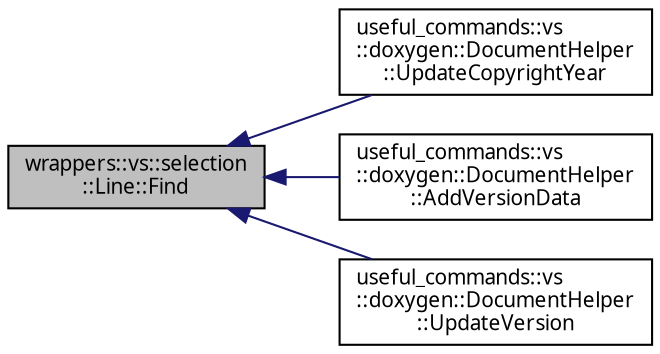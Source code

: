 digraph "wrappers::vs::selection::Line::Find"
{
 // INTERACTIVE_SVG=YES
  edge [fontname="Verdana",fontsize="10",labelfontname="Verdana",labelfontsize="10"];
  node [fontname="Verdana",fontsize="10",shape=record];
  rankdir="LR";
  Node1 [label="wrappers::vs::selection\l::Line::Find",height=0.2,width=0.4,color="black", fillcolor="grey75", style="filled", fontcolor="black"];
  Node1 -> Node2 [dir="back",color="midnightblue",fontsize="10",style="solid",fontname="Verdana"];
  Node2 [label="useful_commands::vs\l::doxygen::DocumentHelper\l::UpdateCopyrightYear",height=0.2,width=0.4,color="black", fillcolor="white", style="filled",URL="$classuseful__commands_1_1vs_1_1doxygen_1_1_document_helper.html#af819ea33c04761393ed44c212ba0ae33",tooltip="Функция обновления года в строке copyright&#39;a. "];
  Node1 -> Node3 [dir="back",color="midnightblue",fontsize="10",style="solid",fontname="Verdana"];
  Node3 [label="useful_commands::vs\l::doxygen::DocumentHelper\l::AddVersionData",height=0.2,width=0.4,color="black", fillcolor="white", style="filled",URL="$classuseful__commands_1_1vs_1_1doxygen_1_1_document_helper.html#ab3ca0f779fe4dfc4ab250a0561c72af7",tooltip="Функция добавления даты для новой версии. "];
  Node1 -> Node4 [dir="back",color="midnightblue",fontsize="10",style="solid",fontname="Verdana"];
  Node4 [label="useful_commands::vs\l::doxygen::DocumentHelper\l::UpdateVersion",height=0.2,width=0.4,color="black", fillcolor="white", style="filled",URL="$classuseful__commands_1_1vs_1_1doxygen_1_1_document_helper.html#a77a1f9f9c99cda513bd1809cc83161ab",tooltip="Функция увеличения версии в описании класса. "];
}
